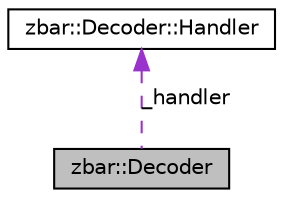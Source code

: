 digraph G
{
  edge [fontname="Helvetica",fontsize="10",labelfontname="Helvetica",labelfontsize="10"];
  node [fontname="Helvetica",fontsize="10",shape=record];
  Node1 [label="zbar::Decoder",height=0.2,width=0.4,color="black", fillcolor="grey75", style="filled" fontcolor="black"];
  Node2 -> Node1 [dir=back,color="darkorchid3",fontsize="10",style="dashed",label="_handler"];
  Node2 [label="zbar::Decoder::Handler",height=0.2,width=0.4,color="black", fillcolor="white", style="filled",URL="$classzbar_1_1_decoder_1_1_handler.html"];
}

